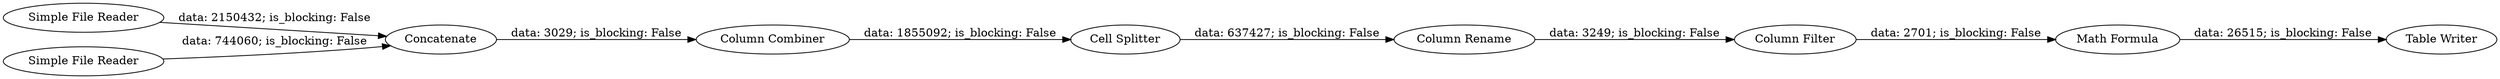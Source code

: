 digraph {
	"-7192619894820823599_309" [label="Column Combiner"]
	"-7192619894820823599_305" [label=Concatenate]
	"-7192619894820823599_311" [label="Column Rename"]
	"-7192619894820823599_264" [label="Simple File Reader"]
	"-7192619894820823599_310" [label="Column Filter"]
	"-7192619894820823599_265" [label="Simple File Reader"]
	"-7192619894820823599_306" [label="Cell Splitter"]
	"-7192619894820823599_313" [label="Math Formula"]
	"-7192619894820823599_312" [label="Table Writer"]
	"-7192619894820823599_313" -> "-7192619894820823599_312" [label="data: 26515; is_blocking: False"]
	"-7192619894820823599_310" -> "-7192619894820823599_313" [label="data: 2701; is_blocking: False"]
	"-7192619894820823599_265" -> "-7192619894820823599_305" [label="data: 744060; is_blocking: False"]
	"-7192619894820823599_306" -> "-7192619894820823599_311" [label="data: 637427; is_blocking: False"]
	"-7192619894820823599_311" -> "-7192619894820823599_310" [label="data: 3249; is_blocking: False"]
	"-7192619894820823599_309" -> "-7192619894820823599_306" [label="data: 1855092; is_blocking: False"]
	"-7192619894820823599_305" -> "-7192619894820823599_309" [label="data: 3029; is_blocking: False"]
	"-7192619894820823599_264" -> "-7192619894820823599_305" [label="data: 2150432; is_blocking: False"]
	rankdir=LR
}
